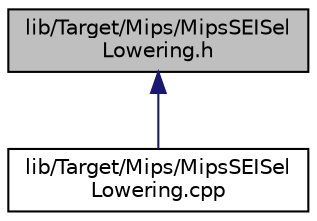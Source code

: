 digraph "lib/Target/Mips/MipsSEISelLowering.h"
{
 // LATEX_PDF_SIZE
  bgcolor="transparent";
  edge [fontname="Helvetica",fontsize="10",labelfontname="Helvetica",labelfontsize="10"];
  node [fontname="Helvetica",fontsize="10",shape=record];
  Node1 [label="lib/Target/Mips/MipsSEISel\lLowering.h",height=0.2,width=0.4,color="black", fillcolor="grey75", style="filled", fontcolor="black",tooltip=" "];
  Node1 -> Node2 [dir="back",color="midnightblue",fontsize="10",style="solid",fontname="Helvetica"];
  Node2 [label="lib/Target/Mips/MipsSEISel\lLowering.cpp",height=0.2,width=0.4,color="black",URL="$MipsSEISelLowering_8cpp.html",tooltip=" "];
}
